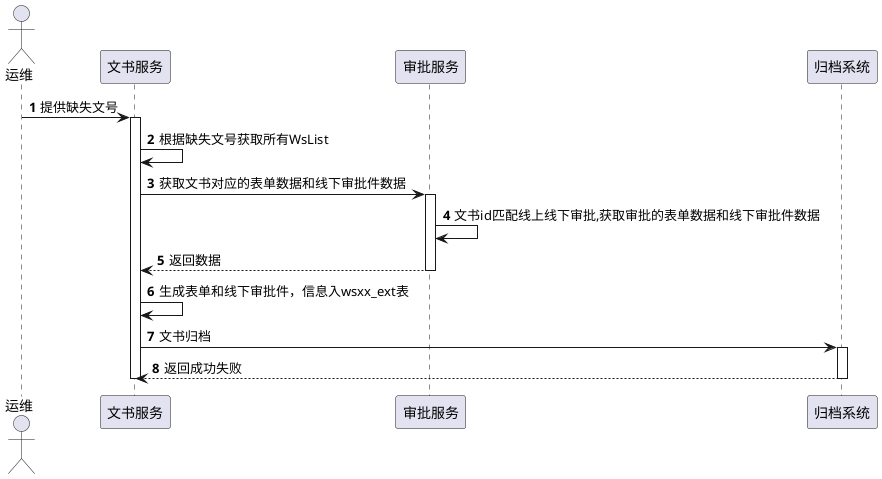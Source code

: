 @startuml
'https://plantuml.com/sequence-diagram

autonumber
actor 运维
运维-> 文书服务: 提供缺失文号
activate 文书服务

文书服务 -> 文书服务:根据缺失文号获取所有WsList

文书服务 -> 审批服务:获取文书对应的表单数据和线下审批件数据
activate 审批服务

审批服务 -> 审批服务: 文书id匹配线上线下审批,获取审批的表单数据和线下审批件数据
审批服务 --> 文书服务: 返回数据
deactivate 审批服务

文书服务 -> 文书服务: 生成表单和线下审批件，信息入wsxx_ext表
文书服务 -> 归档系统: 文书归档
activate 归档系统
归档系统 --> 文书服务: 返回成功失败
deactivate 归档系统
deactivate 文书服务




@enduml
